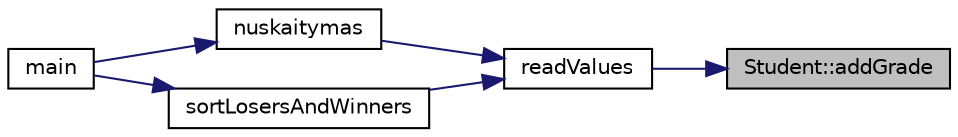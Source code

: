 digraph "Student::addGrade"
{
 // LATEX_PDF_SIZE
  edge [fontname="Helvetica",fontsize="10",labelfontname="Helvetica",labelfontsize="10"];
  node [fontname="Helvetica",fontsize="10",shape=record];
  rankdir="RL";
  Node1 [label="Student::addGrade",height=0.2,width=0.4,color="black", fillcolor="grey75", style="filled", fontcolor="black",tooltip=" "];
  Node1 -> Node2 [dir="back",color="midnightblue",fontsize="10",style="solid"];
  Node2 [label="readValues",height=0.2,width=0.4,color="black", fillcolor="white", style="filled",URL="$read_values_8cpp.html#aa81b4618def639b4f3a9e8ceaf765f2d",tooltip=" "];
  Node2 -> Node3 [dir="back",color="midnightblue",fontsize="10",style="solid"];
  Node3 [label="nuskaitymas",height=0.2,width=0.4,color="black", fillcolor="white", style="filled",URL="$nuskaitymas_8cpp.html#affdef2a117ad7e29cfecbfb69aea9f7f",tooltip=" "];
  Node3 -> Node4 [dir="back",color="midnightblue",fontsize="10",style="solid"];
  Node4 [label="main",height=0.2,width=0.4,color="black", fillcolor="white", style="filled",URL="$main_8cpp.html#a0ddf1224851353fc92bfbff6f499fa97",tooltip=" "];
  Node2 -> Node5 [dir="back",color="midnightblue",fontsize="10",style="solid"];
  Node5 [label="sortLosersAndWinners",height=0.2,width=0.4,color="black", fillcolor="white", style="filled",URL="$sort_losers_and_winners_8cpp.html#a0de3f53f04360366f9f8bba624062d9a",tooltip=" "];
  Node5 -> Node4 [dir="back",color="midnightblue",fontsize="10",style="solid"];
}
